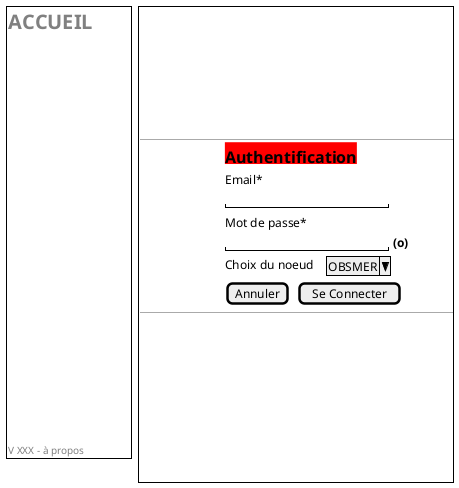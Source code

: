 @startsalt
{
  {+
   {
       <b><font color=grey size=20>ACCUEIL    | . | . | . | . | . | . | .
       .
       .
       .
       .
       .
       .
       .
       .
       .
       .
       .
       .
       .
       .
       .
       .
       .
       .
       .
       .
       .
       .
   }

   {
      <font color=grey size=10>V XXX - à propos
   }
  } | . | {+
    .
    .
    .
    .
    .
    .
    .
    { ---------------
        { | . | . | . | . | . | . | . | . | . | . | . | . | . | . | . | . |  <back:red><font color=black><size:16><b>Authentification  | . | . | . | . | . | . | . | . |}
    { | . | . | . | . | . | . | . | . | . | . | . | . | . | . | . | . |  Email*  }
    { | . | . | . | . | . | . | . | . | . | . | . | . | . | . | . | . |  "                    "  | . | . | . | . | . | . | . | . |}
    { | . | . | . | . | . | . | . | . | . | . | . | . | . | . | . | . |  Mot de passe*  }
    { | . | . | . | . | . | . | . | . | . | . | . | . | . | . | . | . |  "                    "  | <b>(o) | . | . | . | . | . | . | . | . |}
    { | . | . | . | . | . | . | . | . | . | . | . | . | . | . | . | . |  Choix du noeud | . | . | ^OBSMER^| . | . | . | . | . | . | . | . |}
    { | . | . | . | . | . | . | . | . | . | . | . | . | . | . | . | . |   [Annuler]  | .| [Se Connecter] | . | . | . | . | . | . | . | . |}
    ---------------
    }
    .
    .
    .
    .
    .
    .
    .
    .
    .
    }
 }
  -- | -- | --

}
@endsalt

